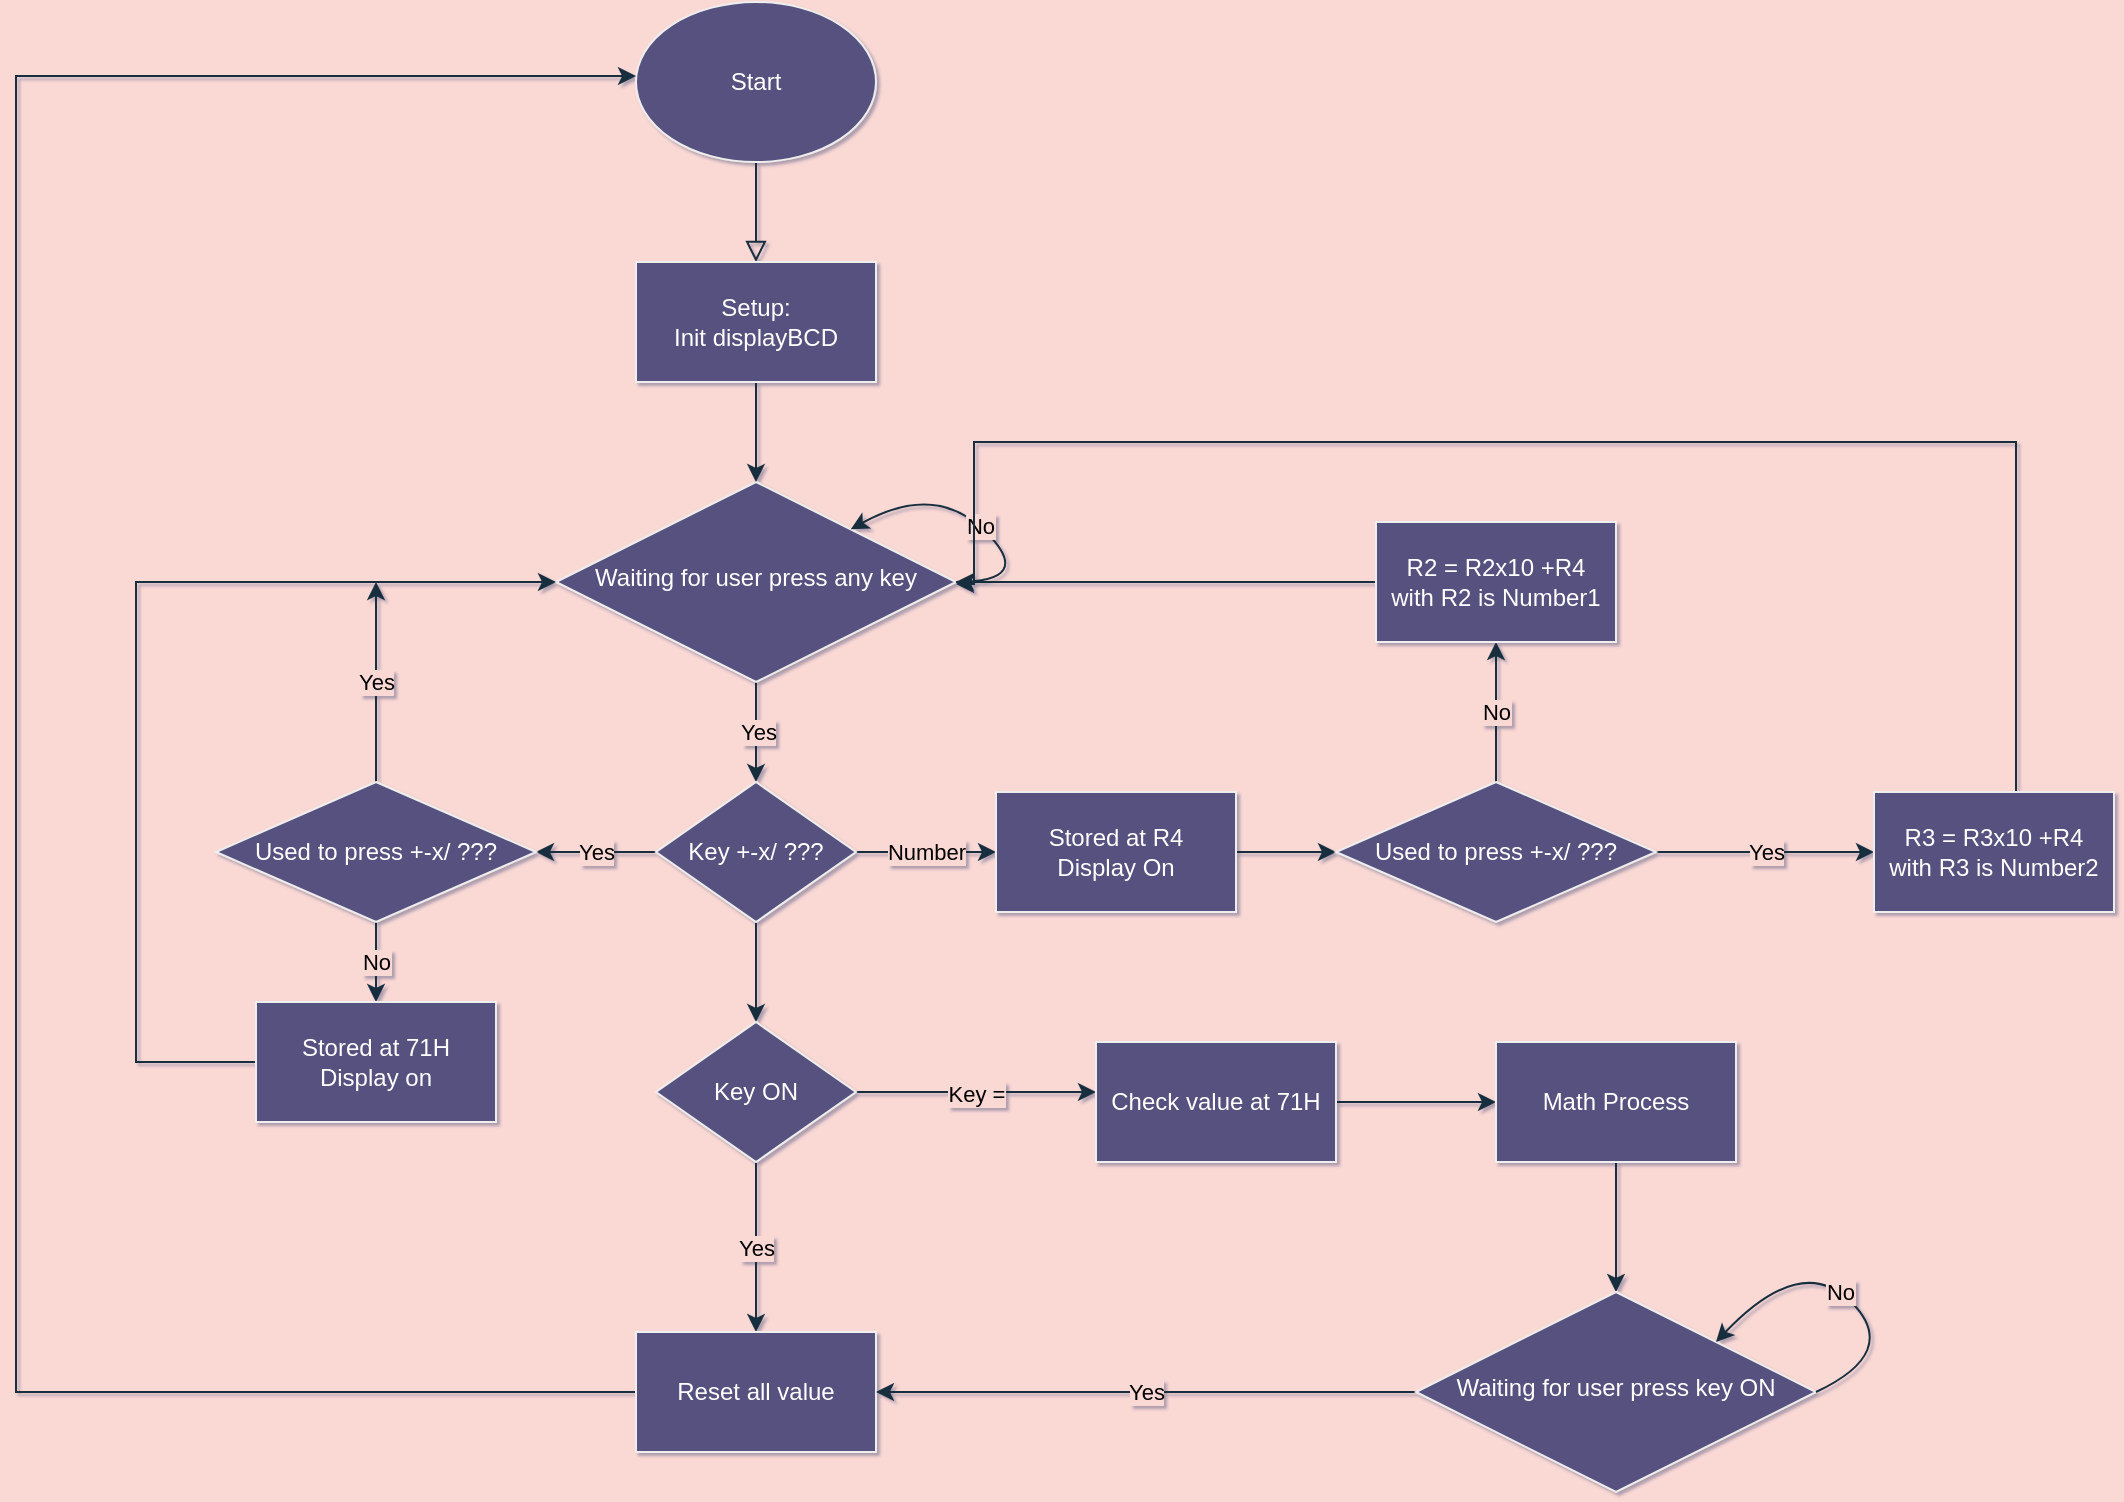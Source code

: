<mxfile version="18.0.2" type="github">
  <diagram id="C5RBs43oDa-KdzZeNtuy" name="Page-1">
    <mxGraphModel dx="1980" dy="1246" grid="0" gridSize="10" guides="1" tooltips="1" connect="1" arrows="1" fold="1" page="0" pageScale="1" pageWidth="827" pageHeight="1169" background="#FAD9D5" math="0" shadow="1">
      <root>
        <mxCell id="WIyWlLk6GJQsqaUBKTNV-0" />
        <mxCell id="WIyWlLk6GJQsqaUBKTNV-1" parent="WIyWlLk6GJQsqaUBKTNV-0" />
        <mxCell id="WIyWlLk6GJQsqaUBKTNV-2" value="" style="rounded=0;html=1;jettySize=auto;orthogonalLoop=1;fontSize=11;endArrow=block;endFill=0;endSize=8;strokeWidth=1;shadow=0;labelBackgroundColor=none;edgeStyle=orthogonalEdgeStyle;strokeColor=#182E3E;" parent="WIyWlLk6GJQsqaUBKTNV-1" edge="1">
          <mxGeometry relative="1" as="geometry">
            <mxPoint x="190" as="sourcePoint" />
            <mxPoint x="190" y="50" as="targetPoint" />
          </mxGeometry>
        </mxCell>
        <mxCell id="ZW-Qe_mtZhoAIQG6bePv-8" value="Yes" style="edgeStyle=orthogonalEdgeStyle;rounded=0;orthogonalLoop=1;jettySize=auto;html=1;entryX=0.5;entryY=0;entryDx=0;entryDy=0;labelBackgroundColor=#FAD9D5;strokeColor=#182E3E;" edge="1" parent="WIyWlLk6GJQsqaUBKTNV-1" source="WIyWlLk6GJQsqaUBKTNV-10">
          <mxGeometry relative="1" as="geometry">
            <mxPoint x="190" y="310.0" as="targetPoint" />
          </mxGeometry>
        </mxCell>
        <mxCell id="WIyWlLk6GJQsqaUBKTNV-10" value="Waiting for user press any key" style="rhombus;whiteSpace=wrap;html=1;shadow=0;fontFamily=Helvetica;fontSize=12;align=center;strokeWidth=1;spacing=6;spacingTop=-4;fillColor=#56517E;strokeColor=#EEEEEE;fontColor=#FFFFFF;" parent="WIyWlLk6GJQsqaUBKTNV-1" vertex="1">
          <mxGeometry x="90" y="160" width="200" height="100" as="geometry" />
        </mxCell>
        <mxCell id="ZW-Qe_mtZhoAIQG6bePv-0" value="Start" style="ellipse;whiteSpace=wrap;html=1;fillColor=#56517E;strokeColor=#EEEEEE;fontColor=#FFFFFF;" vertex="1" parent="WIyWlLk6GJQsqaUBKTNV-1">
          <mxGeometry x="130" y="-80" width="120" height="80" as="geometry" />
        </mxCell>
        <mxCell id="ZW-Qe_mtZhoAIQG6bePv-2" style="edgeStyle=orthogonalEdgeStyle;rounded=0;orthogonalLoop=1;jettySize=auto;html=1;entryX=0.5;entryY=0;entryDx=0;entryDy=0;labelBackgroundColor=#FAD9D5;strokeColor=#182E3E;" edge="1" parent="WIyWlLk6GJQsqaUBKTNV-1" source="ZW-Qe_mtZhoAIQG6bePv-1" target="WIyWlLk6GJQsqaUBKTNV-10">
          <mxGeometry relative="1" as="geometry" />
        </mxCell>
        <mxCell id="ZW-Qe_mtZhoAIQG6bePv-1" value="Setup:&lt;br&gt;Init displayBCD" style="rounded=0;whiteSpace=wrap;html=1;fillColor=#56517E;strokeColor=#EEEEEE;fontColor=#FFFFFF;" vertex="1" parent="WIyWlLk6GJQsqaUBKTNV-1">
          <mxGeometry x="130" y="50" width="120" height="60" as="geometry" />
        </mxCell>
        <mxCell id="ZW-Qe_mtZhoAIQG6bePv-7" value="No" style="curved=1;endArrow=classic;html=1;rounded=0;labelBackgroundColor=#FAD9D5;strokeColor=#182E3E;" edge="1" parent="WIyWlLk6GJQsqaUBKTNV-1" target="WIyWlLk6GJQsqaUBKTNV-10">
          <mxGeometry width="50" height="50" relative="1" as="geometry">
            <mxPoint x="290" y="210" as="sourcePoint" />
            <mxPoint x="240" y="190" as="targetPoint" />
            <Array as="points">
              <mxPoint x="330" y="210" />
              <mxPoint x="280" y="160" />
            </Array>
          </mxGeometry>
        </mxCell>
        <mxCell id="ZW-Qe_mtZhoAIQG6bePv-14" value="Number" style="edgeStyle=orthogonalEdgeStyle;rounded=0;orthogonalLoop=1;jettySize=auto;html=1;labelBackgroundColor=#FAD9D5;strokeColor=#182E3E;" edge="1" parent="WIyWlLk6GJQsqaUBKTNV-1" source="ZW-Qe_mtZhoAIQG6bePv-12" target="ZW-Qe_mtZhoAIQG6bePv-13">
          <mxGeometry relative="1" as="geometry" />
        </mxCell>
        <mxCell id="ZW-Qe_mtZhoAIQG6bePv-16" value="Yes" style="edgeStyle=orthogonalEdgeStyle;rounded=0;orthogonalLoop=1;jettySize=auto;html=1;labelBackgroundColor=#FAD9D5;strokeColor=#182E3E;" edge="1" parent="WIyWlLk6GJQsqaUBKTNV-1" source="ZW-Qe_mtZhoAIQG6bePv-12" target="ZW-Qe_mtZhoAIQG6bePv-15">
          <mxGeometry relative="1" as="geometry" />
        </mxCell>
        <mxCell id="ZW-Qe_mtZhoAIQG6bePv-35" value="" style="edgeStyle=orthogonalEdgeStyle;rounded=0;orthogonalLoop=1;jettySize=auto;html=1;labelBackgroundColor=#FAD9D5;strokeColor=#182E3E;" edge="1" parent="WIyWlLk6GJQsqaUBKTNV-1" source="ZW-Qe_mtZhoAIQG6bePv-12" target="ZW-Qe_mtZhoAIQG6bePv-34">
          <mxGeometry relative="1" as="geometry" />
        </mxCell>
        <mxCell id="ZW-Qe_mtZhoAIQG6bePv-12" value="Key +-x/ ???" style="rhombus;whiteSpace=wrap;html=1;fillColor=#56517E;strokeColor=#EEEEEE;fontColor=#FFFFFF;" vertex="1" parent="WIyWlLk6GJQsqaUBKTNV-1">
          <mxGeometry x="140" y="310" width="100" height="70" as="geometry" />
        </mxCell>
        <mxCell id="ZW-Qe_mtZhoAIQG6bePv-25" style="edgeStyle=orthogonalEdgeStyle;rounded=0;orthogonalLoop=1;jettySize=auto;html=1;entryX=0;entryY=0.5;entryDx=0;entryDy=0;labelBackgroundColor=#FAD9D5;strokeColor=#182E3E;" edge="1" parent="WIyWlLk6GJQsqaUBKTNV-1" source="ZW-Qe_mtZhoAIQG6bePv-13" target="ZW-Qe_mtZhoAIQG6bePv-23">
          <mxGeometry relative="1" as="geometry" />
        </mxCell>
        <mxCell id="ZW-Qe_mtZhoAIQG6bePv-13" value="Stored at R4&lt;br&gt;Display On" style="whiteSpace=wrap;html=1;fillColor=#56517E;strokeColor=#EEEEEE;fontColor=#FFFFFF;" vertex="1" parent="WIyWlLk6GJQsqaUBKTNV-1">
          <mxGeometry x="310" y="315" width="120" height="60" as="geometry" />
        </mxCell>
        <mxCell id="ZW-Qe_mtZhoAIQG6bePv-21" value="No" style="edgeStyle=orthogonalEdgeStyle;rounded=0;orthogonalLoop=1;jettySize=auto;html=1;labelBackgroundColor=#FAD9D5;strokeColor=#182E3E;" edge="1" parent="WIyWlLk6GJQsqaUBKTNV-1" source="ZW-Qe_mtZhoAIQG6bePv-15" target="ZW-Qe_mtZhoAIQG6bePv-20">
          <mxGeometry relative="1" as="geometry" />
        </mxCell>
        <mxCell id="ZW-Qe_mtZhoAIQG6bePv-30" style="edgeStyle=orthogonalEdgeStyle;rounded=0;orthogonalLoop=1;jettySize=auto;html=1;entryX=0;entryY=0.5;entryDx=0;entryDy=0;exitX=0;exitY=0.5;exitDx=0;exitDy=0;labelBackgroundColor=#FAD9D5;strokeColor=#182E3E;" edge="1" parent="WIyWlLk6GJQsqaUBKTNV-1" source="ZW-Qe_mtZhoAIQG6bePv-20" target="WIyWlLk6GJQsqaUBKTNV-10">
          <mxGeometry relative="1" as="geometry">
            <mxPoint x="-90" y="80" as="targetPoint" />
            <mxPoint x="-90" y="460" as="sourcePoint" />
            <Array as="points">
              <mxPoint x="-120" y="450" />
              <mxPoint x="-120" y="210" />
            </Array>
          </mxGeometry>
        </mxCell>
        <mxCell id="ZW-Qe_mtZhoAIQG6bePv-43" value="Yes" style="edgeStyle=orthogonalEdgeStyle;rounded=0;orthogonalLoop=1;jettySize=auto;html=1;labelBackgroundColor=#FAD9D5;strokeColor=#182E3E;" edge="1" parent="WIyWlLk6GJQsqaUBKTNV-1" source="ZW-Qe_mtZhoAIQG6bePv-15">
          <mxGeometry relative="1" as="geometry">
            <mxPoint y="210" as="targetPoint" />
          </mxGeometry>
        </mxCell>
        <mxCell id="ZW-Qe_mtZhoAIQG6bePv-15" value="Used to press +-x/ ???" style="rhombus;whiteSpace=wrap;html=1;fillColor=#56517E;strokeColor=#EEEEEE;fontColor=#FFFFFF;" vertex="1" parent="WIyWlLk6GJQsqaUBKTNV-1">
          <mxGeometry x="-80" y="310" width="160" height="70" as="geometry" />
        </mxCell>
        <mxCell id="ZW-Qe_mtZhoAIQG6bePv-20" value="&lt;span style=&quot;&quot;&gt;Stored at 71H&lt;br&gt;Display on&lt;br&gt;&lt;/span&gt;" style="whiteSpace=wrap;html=1;fillColor=#56517E;strokeColor=#EEEEEE;fontColor=#FFFFFF;" vertex="1" parent="WIyWlLk6GJQsqaUBKTNV-1">
          <mxGeometry x="-60" y="420" width="120" height="60" as="geometry" />
        </mxCell>
        <mxCell id="ZW-Qe_mtZhoAIQG6bePv-27" value="No" style="edgeStyle=orthogonalEdgeStyle;rounded=0;orthogonalLoop=1;jettySize=auto;html=1;labelBackgroundColor=#FAD9D5;strokeColor=#182E3E;" edge="1" parent="WIyWlLk6GJQsqaUBKTNV-1" source="ZW-Qe_mtZhoAIQG6bePv-23" target="ZW-Qe_mtZhoAIQG6bePv-26">
          <mxGeometry relative="1" as="geometry" />
        </mxCell>
        <mxCell id="ZW-Qe_mtZhoAIQG6bePv-29" value="Yes" style="edgeStyle=orthogonalEdgeStyle;rounded=0;orthogonalLoop=1;jettySize=auto;html=1;labelBackgroundColor=#FAD9D5;strokeColor=#182E3E;" edge="1" parent="WIyWlLk6GJQsqaUBKTNV-1" source="ZW-Qe_mtZhoAIQG6bePv-23" target="ZW-Qe_mtZhoAIQG6bePv-28">
          <mxGeometry relative="1" as="geometry" />
        </mxCell>
        <mxCell id="ZW-Qe_mtZhoAIQG6bePv-23" value="Used to press +-x/ ???" style="rhombus;whiteSpace=wrap;html=1;fillColor=#56517E;strokeColor=#EEEEEE;fontColor=#FFFFFF;" vertex="1" parent="WIyWlLk6GJQsqaUBKTNV-1">
          <mxGeometry x="480" y="310" width="160" height="70" as="geometry" />
        </mxCell>
        <mxCell id="ZW-Qe_mtZhoAIQG6bePv-32" style="edgeStyle=orthogonalEdgeStyle;rounded=0;orthogonalLoop=1;jettySize=auto;html=1;entryX=1;entryY=0.5;entryDx=0;entryDy=0;labelBackgroundColor=#FAD9D5;strokeColor=#182E3E;" edge="1" parent="WIyWlLk6GJQsqaUBKTNV-1" source="ZW-Qe_mtZhoAIQG6bePv-26" target="WIyWlLk6GJQsqaUBKTNV-10">
          <mxGeometry relative="1" as="geometry" />
        </mxCell>
        <mxCell id="ZW-Qe_mtZhoAIQG6bePv-26" value="R2 = R2x10 +R4&lt;br&gt;with R2 is Number1" style="whiteSpace=wrap;html=1;fillColor=#56517E;strokeColor=#EEEEEE;fontColor=#FFFFFF;" vertex="1" parent="WIyWlLk6GJQsqaUBKTNV-1">
          <mxGeometry x="500" y="180" width="120" height="60" as="geometry" />
        </mxCell>
        <mxCell id="ZW-Qe_mtZhoAIQG6bePv-33" style="edgeStyle=orthogonalEdgeStyle;rounded=0;orthogonalLoop=1;jettySize=auto;html=1;labelBackgroundColor=#FAD9D5;strokeColor=#182E3E;" edge="1" parent="WIyWlLk6GJQsqaUBKTNV-1">
          <mxGeometry relative="1" as="geometry">
            <mxPoint x="290" y="211" as="targetPoint" />
            <mxPoint x="833.0" y="315" as="sourcePoint" />
            <Array as="points">
              <mxPoint x="820" y="315" />
              <mxPoint x="820" y="140" />
              <mxPoint x="299" y="140" />
              <mxPoint x="299" y="211" />
            </Array>
          </mxGeometry>
        </mxCell>
        <mxCell id="ZW-Qe_mtZhoAIQG6bePv-28" value="R3 = R3x10 +R4&lt;br&gt;with R3 is Number2" style="whiteSpace=wrap;html=1;fillColor=#56517E;strokeColor=#EEEEEE;fontColor=#FFFFFF;" vertex="1" parent="WIyWlLk6GJQsqaUBKTNV-1">
          <mxGeometry x="749" y="315" width="120" height="60" as="geometry" />
        </mxCell>
        <mxCell id="ZW-Qe_mtZhoAIQG6bePv-37" value="Yes" style="edgeStyle=orthogonalEdgeStyle;rounded=0;orthogonalLoop=1;jettySize=auto;html=1;labelBackgroundColor=#FAD9D5;strokeColor=#182E3E;" edge="1" parent="WIyWlLk6GJQsqaUBKTNV-1" source="ZW-Qe_mtZhoAIQG6bePv-34" target="ZW-Qe_mtZhoAIQG6bePv-36">
          <mxGeometry relative="1" as="geometry" />
        </mxCell>
        <mxCell id="ZW-Qe_mtZhoAIQG6bePv-46" value="Key =" style="edgeStyle=orthogonalEdgeStyle;rounded=0;orthogonalLoop=1;jettySize=auto;html=1;labelBackgroundColor=#FAD9D5;strokeColor=#182E3E;" edge="1" parent="WIyWlLk6GJQsqaUBKTNV-1" source="ZW-Qe_mtZhoAIQG6bePv-34">
          <mxGeometry relative="1" as="geometry">
            <mxPoint x="360" y="465" as="targetPoint" />
          </mxGeometry>
        </mxCell>
        <mxCell id="ZW-Qe_mtZhoAIQG6bePv-34" value="Key ON" style="rhombus;whiteSpace=wrap;html=1;fillColor=#56517E;strokeColor=#EEEEEE;fontColor=#FFFFFF;" vertex="1" parent="WIyWlLk6GJQsqaUBKTNV-1">
          <mxGeometry x="140" y="430" width="100" height="70" as="geometry" />
        </mxCell>
        <mxCell id="ZW-Qe_mtZhoAIQG6bePv-42" style="edgeStyle=orthogonalEdgeStyle;rounded=0;orthogonalLoop=1;jettySize=auto;html=1;entryX=0;entryY=0.463;entryDx=0;entryDy=0;entryPerimeter=0;labelBackgroundColor=#FAD9D5;strokeColor=#182E3E;" edge="1" parent="WIyWlLk6GJQsqaUBKTNV-1" source="ZW-Qe_mtZhoAIQG6bePv-36" target="ZW-Qe_mtZhoAIQG6bePv-0">
          <mxGeometry relative="1" as="geometry">
            <mxPoint x="-170" y="-42.963" as="targetPoint" />
            <Array as="points">
              <mxPoint x="-180" y="615" />
              <mxPoint x="-180" y="-43" />
            </Array>
          </mxGeometry>
        </mxCell>
        <mxCell id="ZW-Qe_mtZhoAIQG6bePv-36" value="Reset all value" style="whiteSpace=wrap;html=1;fillColor=#56517E;strokeColor=#EEEEEE;fontColor=#FFFFFF;" vertex="1" parent="WIyWlLk6GJQsqaUBKTNV-1">
          <mxGeometry x="130" y="585" width="120" height="60" as="geometry" />
        </mxCell>
        <mxCell id="ZW-Qe_mtZhoAIQG6bePv-50" value="" style="edgeStyle=orthogonalEdgeStyle;rounded=0;orthogonalLoop=1;jettySize=auto;html=1;labelBackgroundColor=#FAD9D5;strokeColor=#182E3E;" edge="1" parent="WIyWlLk6GJQsqaUBKTNV-1" source="ZW-Qe_mtZhoAIQG6bePv-48" target="ZW-Qe_mtZhoAIQG6bePv-49">
          <mxGeometry relative="1" as="geometry" />
        </mxCell>
        <mxCell id="ZW-Qe_mtZhoAIQG6bePv-48" value="Check value at 71H" style="rounded=0;whiteSpace=wrap;html=1;fillColor=#56517E;strokeColor=#EEEEEE;fontColor=#FFFFFF;" vertex="1" parent="WIyWlLk6GJQsqaUBKTNV-1">
          <mxGeometry x="360" y="440" width="120" height="60" as="geometry" />
        </mxCell>
        <mxCell id="ZW-Qe_mtZhoAIQG6bePv-52" style="edgeStyle=orthogonalEdgeStyle;rounded=0;orthogonalLoop=1;jettySize=auto;html=1;entryX=0.5;entryY=0;entryDx=0;entryDy=0;labelBackgroundColor=#FAD9D5;strokeColor=#182E3E;" edge="1" parent="WIyWlLk6GJQsqaUBKTNV-1" source="ZW-Qe_mtZhoAIQG6bePv-49" target="ZW-Qe_mtZhoAIQG6bePv-51">
          <mxGeometry relative="1" as="geometry" />
        </mxCell>
        <mxCell id="ZW-Qe_mtZhoAIQG6bePv-49" value="Math Process" style="whiteSpace=wrap;html=1;rounded=0;fillColor=#56517E;strokeColor=#EEEEEE;fontColor=#FFFFFF;" vertex="1" parent="WIyWlLk6GJQsqaUBKTNV-1">
          <mxGeometry x="560" y="440" width="120" height="60" as="geometry" />
        </mxCell>
        <mxCell id="ZW-Qe_mtZhoAIQG6bePv-54" value="Yes" style="edgeStyle=orthogonalEdgeStyle;rounded=0;orthogonalLoop=1;jettySize=auto;html=1;entryX=1;entryY=0.5;entryDx=0;entryDy=0;labelBackgroundColor=#FAD9D5;strokeColor=#182E3E;" edge="1" parent="WIyWlLk6GJQsqaUBKTNV-1" source="ZW-Qe_mtZhoAIQG6bePv-51" target="ZW-Qe_mtZhoAIQG6bePv-36">
          <mxGeometry relative="1" as="geometry" />
        </mxCell>
        <mxCell id="ZW-Qe_mtZhoAIQG6bePv-51" value="Waiting for user press key ON" style="rhombus;whiteSpace=wrap;html=1;shadow=0;fontFamily=Helvetica;fontSize=12;align=center;strokeWidth=1;spacing=6;spacingTop=-4;fillColor=#56517E;strokeColor=#EEEEEE;fontColor=#FFFFFF;" vertex="1" parent="WIyWlLk6GJQsqaUBKTNV-1">
          <mxGeometry x="520" y="565" width="200" height="100" as="geometry" />
        </mxCell>
        <mxCell id="ZW-Qe_mtZhoAIQG6bePv-53" value="No" style="curved=1;endArrow=classic;html=1;rounded=0;exitX=1;exitY=0.5;exitDx=0;exitDy=0;entryX=1;entryY=0;entryDx=0;entryDy=0;labelBackgroundColor=#FAD9D5;strokeColor=#182E3E;" edge="1" parent="WIyWlLk6GJQsqaUBKTNV-1" source="ZW-Qe_mtZhoAIQG6bePv-51" target="ZW-Qe_mtZhoAIQG6bePv-51">
          <mxGeometry width="50" height="50" relative="1" as="geometry">
            <mxPoint x="722.63" y="595" as="sourcePoint" />
            <mxPoint x="669.998" y="568.684" as="targetPoint" />
            <Array as="points">
              <mxPoint x="762.63" y="595" />
              <mxPoint x="712.63" y="545" />
            </Array>
          </mxGeometry>
        </mxCell>
      </root>
    </mxGraphModel>
  </diagram>
</mxfile>
